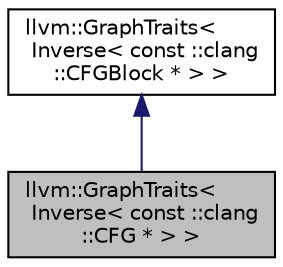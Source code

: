 digraph "llvm::GraphTraits&lt; Inverse&lt; const ::clang::CFG * &gt; &gt;"
{
 // LATEX_PDF_SIZE
  bgcolor="transparent";
  edge [fontname="Helvetica",fontsize="10",labelfontname="Helvetica",labelfontsize="10"];
  node [fontname="Helvetica",fontsize="10",shape=record];
  Node1 [label="llvm::GraphTraits\<\l Inverse\< const ::clang\l::CFG * \> \>",height=0.2,width=0.4,color="black", fillcolor="grey75", style="filled", fontcolor="black",tooltip=" "];
  Node2 -> Node1 [dir="back",color="midnightblue",fontsize="10",style="solid",fontname="Helvetica"];
  Node2 [label="llvm::GraphTraits\<\l Inverse\< const ::clang\l::CFGBlock * \> \>",height=0.2,width=0.4,color="black",URL="$structllvm_1_1GraphTraits_3_01Inverse_3_01const_01_1_1clang_1_1CFGBlock_01_5_01_4_01_4.html",tooltip=" "];
}
